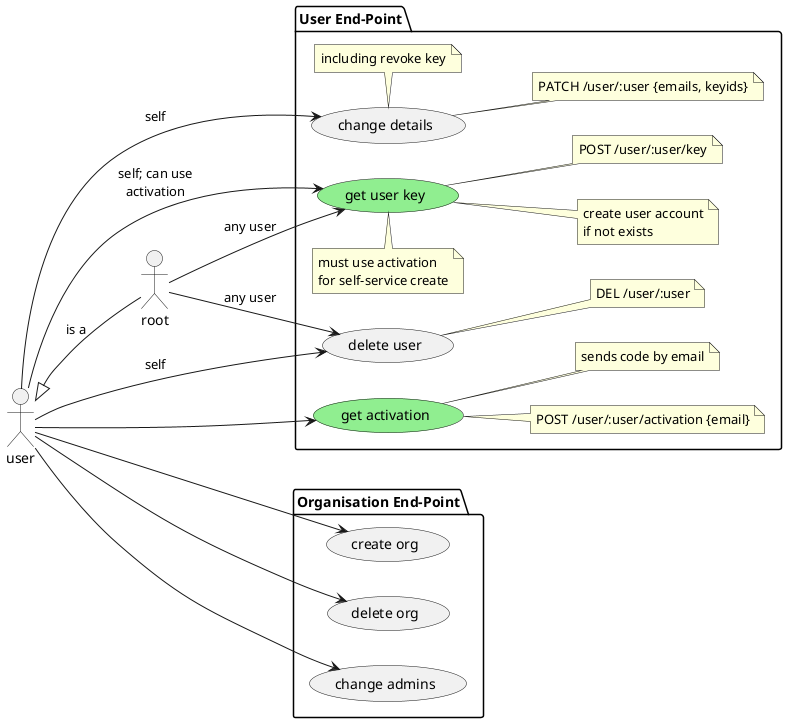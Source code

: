 @startuml
'https://plantuml.com/use-case-diagram
left to right direction

:user:
:root:
user <|-- root : is a

package "User End-Point" {
  user --> (change details) : self
  note right: PATCH /user/:user {emails, keyids}
  note bottom of "change details": including revoke key
  (get activation) #lightgreen
  user --> (get activation)
  note right of "get activation": sends code by email
  note right of "get activation": POST /user/:user/activation {email}
  (get user key) #lightgreen
  user --> (get user key) : self; can use\nactivation
  note top of "get user key": must use activation\nfor self-service create
  note right of "get user key": create user account\nif not exists
  note right of "get user key": POST /user/:user/key
  root --> (get user key) : any user
  user --> (delete user) : self
  root --> (delete user) : any user
  note right: DEL /user/:user
}

package "Organisation End-Point" {
  user ---> (create org)
  user --> (delete org)
  user --> (change admins)
}

@enduml